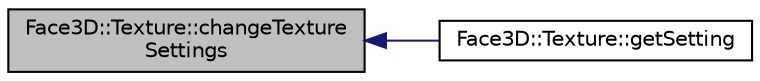 digraph "Face3D::Texture::changeTextureSettings"
{
  edge [fontname="Helvetica",fontsize="10",labelfontname="Helvetica",labelfontsize="10"];
  node [fontname="Helvetica",fontsize="10",shape=record];
  rankdir="LR";
  Node1 [label="Face3D::Texture::changeTexture\lSettings",height=0.2,width=0.4,color="black", fillcolor="grey75", style="filled", fontcolor="black"];
  Node1 -> Node2 [dir="back",color="midnightblue",fontsize="10",style="solid",fontname="Helvetica"];
  Node2 [label="Face3D::Texture::getSetting",height=0.2,width=0.4,color="black", fillcolor="white", style="filled",URL="$class_face3_d_1_1_texture.html#a975cd5d43b1a8009df6498d81c539851"];
}
